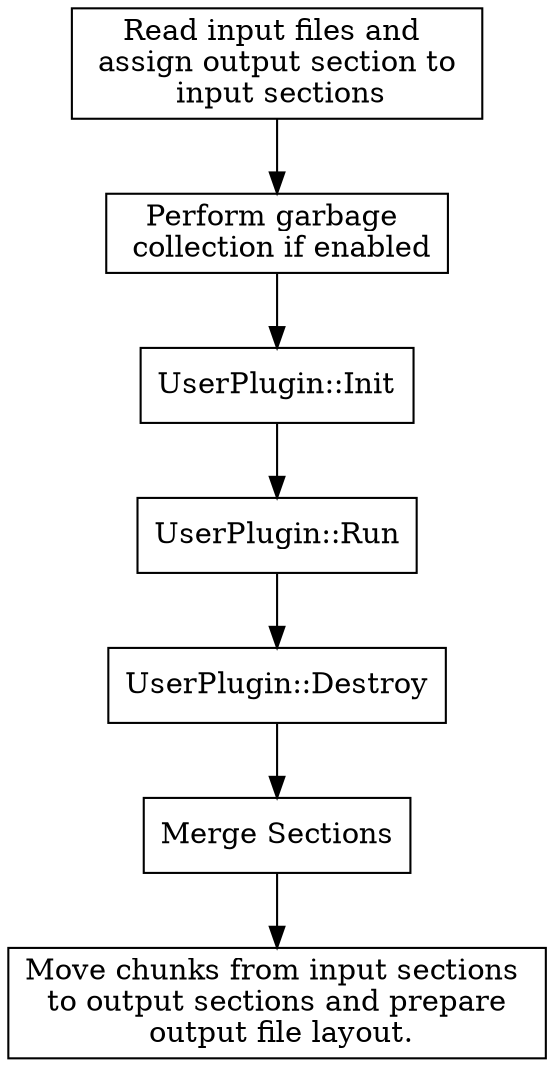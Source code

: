digraph G {
    node [shape=rectangle]
    A [label="Read input files and \n assign output section to \n input sections"]
    B [label="Perform garbage \n collection if enabled"]
    C [label="UserPlugin::Init"]
    D [label="UserPlugin::Run"]
    E [label="UserPlugin::Destroy"]
    F [label="Merge Sections"]
    G [label="Move chunks from input sections \n to output sections and prepare \n output file layout."]
    A -> B
    B -> C
    C -> D
    D -> E
    E -> F
    F -> G
}
